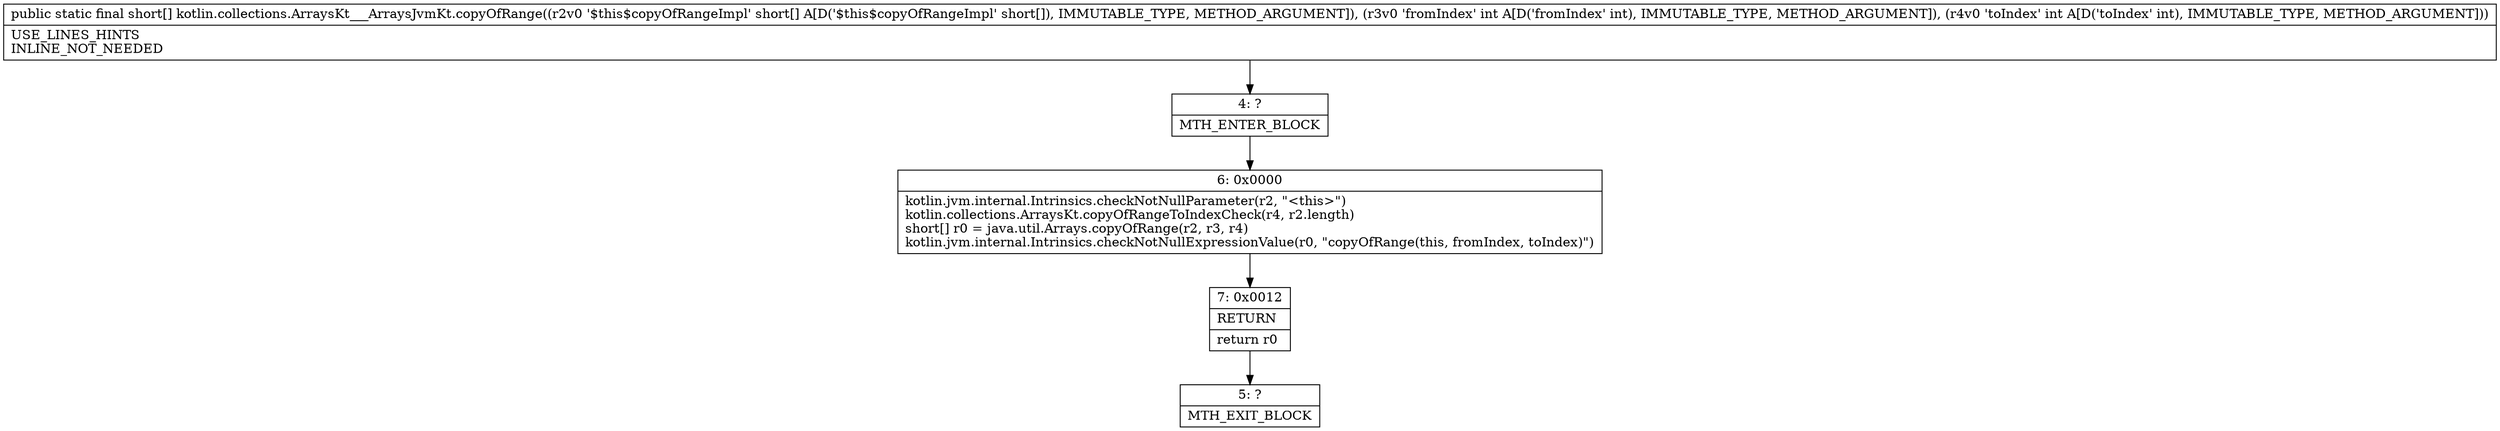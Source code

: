digraph "CFG forkotlin.collections.ArraysKt___ArraysJvmKt.copyOfRange([SII)[S" {
Node_4 [shape=record,label="{4\:\ ?|MTH_ENTER_BLOCK\l}"];
Node_6 [shape=record,label="{6\:\ 0x0000|kotlin.jvm.internal.Intrinsics.checkNotNullParameter(r2, \"\<this\>\")\lkotlin.collections.ArraysKt.copyOfRangeToIndexCheck(r4, r2.length)\lshort[] r0 = java.util.Arrays.copyOfRange(r2, r3, r4)\lkotlin.jvm.internal.Intrinsics.checkNotNullExpressionValue(r0, \"copyOfRange(this, fromIndex, toIndex)\")\l}"];
Node_7 [shape=record,label="{7\:\ 0x0012|RETURN\l|return r0\l}"];
Node_5 [shape=record,label="{5\:\ ?|MTH_EXIT_BLOCK\l}"];
MethodNode[shape=record,label="{public static final short[] kotlin.collections.ArraysKt___ArraysJvmKt.copyOfRange((r2v0 '$this$copyOfRangeImpl' short[] A[D('$this$copyOfRangeImpl' short[]), IMMUTABLE_TYPE, METHOD_ARGUMENT]), (r3v0 'fromIndex' int A[D('fromIndex' int), IMMUTABLE_TYPE, METHOD_ARGUMENT]), (r4v0 'toIndex' int A[D('toIndex' int), IMMUTABLE_TYPE, METHOD_ARGUMENT]))  | USE_LINES_HINTS\lINLINE_NOT_NEEDED\l}"];
MethodNode -> Node_4;Node_4 -> Node_6;
Node_6 -> Node_7;
Node_7 -> Node_5;
}

